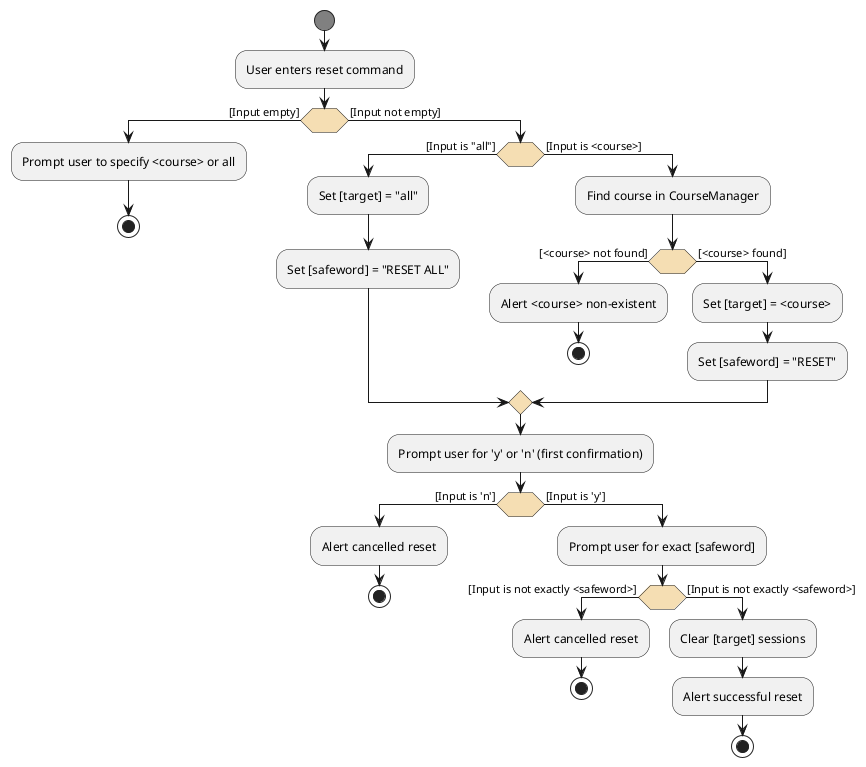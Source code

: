 @startuml
'https://plantuml.com/activity-diagram-beta

skinparam ActivityStartColor #Gray
skinparam ActivityEndColor #Gray
skinparam ActivityDiamondBackgroundColor #Wheat
skinparam Padding 1
skinparam ParticipantPadding 1
skinparam BoxPadding 1

start

:User enters reset command;

if () then ([Input empty])
    :Prompt user to specify <course> or all;
    stop
else ([Input not empty])

if () then ([Input is "all"])
    :Set [target] = "all";
    :Set [safeword] = "RESET ALL";

else ([Input is <course>])
    :Find course in CourseManager;
    if () then ([<course> not found])
        :Alert <course> non-existent;
        stop
    else ([<course> found])
    :Set [target] = <course>;
    :Set [safeword] = "RESET";
    endif
endif

:Prompt user for 'y' or 'n' (first confirmation);

if () then ([Input is 'n'])
    :Alert cancelled reset;
    stop
else ([Input is 'y'])

:Prompt user for exact [safeword];

if () then ([Input is not exactly <safeword>])
    :Alert cancelled reset;
    stop
else ([Input is not exactly <safeword>])

:Clear [target] sessions;
:Alert successful reset;

stop
@enduml